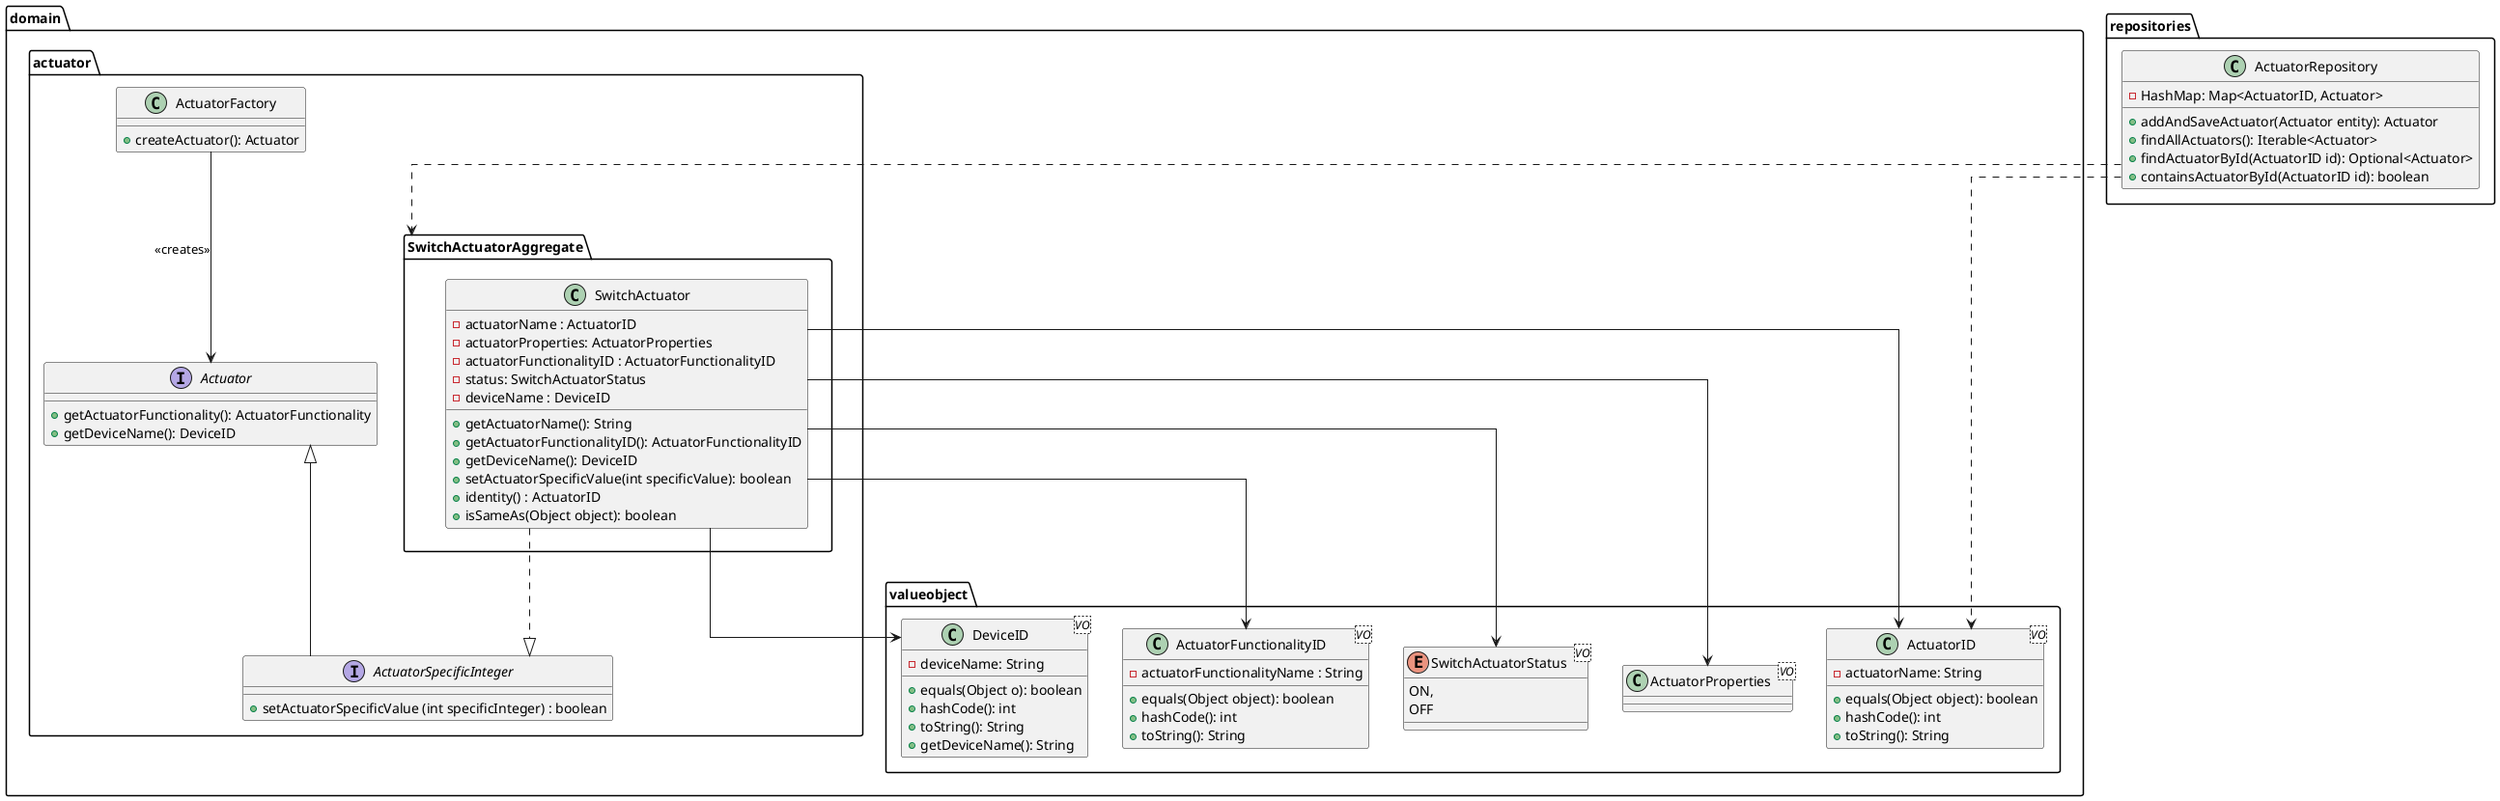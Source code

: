 @startuml
'https://plantuml.com/class-diagram
skinparam linetype ortho
package domain{
package actuator {
interface Actuator

class ActuatorFactory{
+createActuator(): Actuator
}

interface Actuator{
+getActuatorFunctionality(): ActuatorFunctionality
+getDeviceName(): DeviceID

}
interface ActuatorSpecificInteger extends Actuator{
+setActuatorSpecificValue (int specificInteger) : boolean
}
package SwitchActuatorAggregate{
class SwitchActuator {
-actuatorName : ActuatorID
-actuatorProperties: ActuatorProperties
-actuatorFunctionalityID : ActuatorFunctionalityID
-status: SwitchActuatorStatus
-deviceName : DeviceID
+getActuatorName(): String
+getActuatorFunctionalityID(): ActuatorFunctionalityID
+getDeviceName(): DeviceID
+setActuatorSpecificValue(int specificValue): boolean
+identity() : ActuatorID
+isSameAs(Object object): boolean
}
}
ActuatorFactory --> Actuator: <<creates>>

}
package valueobject{
class ActuatorID <VO>{
-actuatorName: String
+ equals(Object object): boolean
+ hashCode(): int
+ toString(): String

}
class ActuatorProperties<VO>{
}
Enum SwitchActuatorStatus <VO>{
    ON,
    OFF
}

class ActuatorFunctionalityID <VO>{
-actuatorFunctionalityName : String
+ equals(Object object): boolean
+ hashCode(): int
+ toString(): String
 }

class DeviceID <VO> {
- deviceName: String
+ equals(Object o): boolean
+ hashCode(): int
+ toString(): String
+ getDeviceName(): String
}
}

SwitchActuator  -->  ActuatorProperties
SwitchActuator  --> ActuatorID
SwitchActuator  --> DeviceID
SwitchActuator  -->  SwitchActuatorStatus
SwitchActuator  -->  ActuatorFunctionalityID
SwitchActuator  ..|> ActuatorSpecificInteger
}
package repositories{

class ActuatorRepository {
-HashMap: Map<ActuatorID, Actuator>
+addAndSaveActuator(Actuator entity): Actuator
+findAllActuators(): Iterable<Actuator>
+findActuatorById(ActuatorID id): Optional<Actuator>
+containsActuatorById(ActuatorID id): boolean
}
ActuatorRepository ..> ActuatorID
ActuatorRepository ..> SwitchActuatorAggregate
}
@enduml



